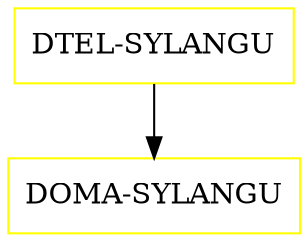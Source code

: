 digraph G {
  "DTEL-SYLANGU" [shape=box,color=yellow];
  "DOMA-SYLANGU" [shape=box,color=yellow,URL="./DOMA_SYLANGU.html"];
  "DTEL-SYLANGU" -> "DOMA-SYLANGU";
}
